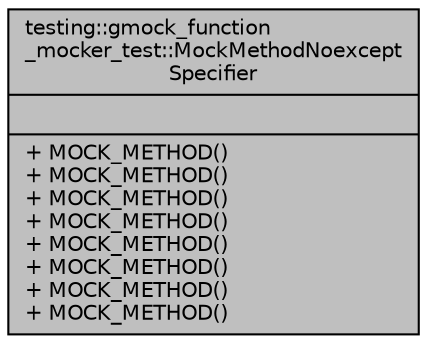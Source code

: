 digraph "testing::gmock_function_mocker_test::MockMethodNoexceptSpecifier"
{
 // LATEX_PDF_SIZE
  bgcolor="transparent";
  edge [fontname="Helvetica",fontsize="10",labelfontname="Helvetica",labelfontsize="10"];
  node [fontname="Helvetica",fontsize="10",shape=record];
  Node1 [label="{testing::gmock_function\l_mocker_test::MockMethodNoexcept\lSpecifier\n||+ MOCK_METHOD()\l+ MOCK_METHOD()\l+ MOCK_METHOD()\l+ MOCK_METHOD()\l+ MOCK_METHOD()\l+ MOCK_METHOD()\l+ MOCK_METHOD()\l+ MOCK_METHOD()\l}",height=0.2,width=0.4,color="black", fillcolor="grey75", style="filled", fontcolor="black",tooltip=" "];
}
